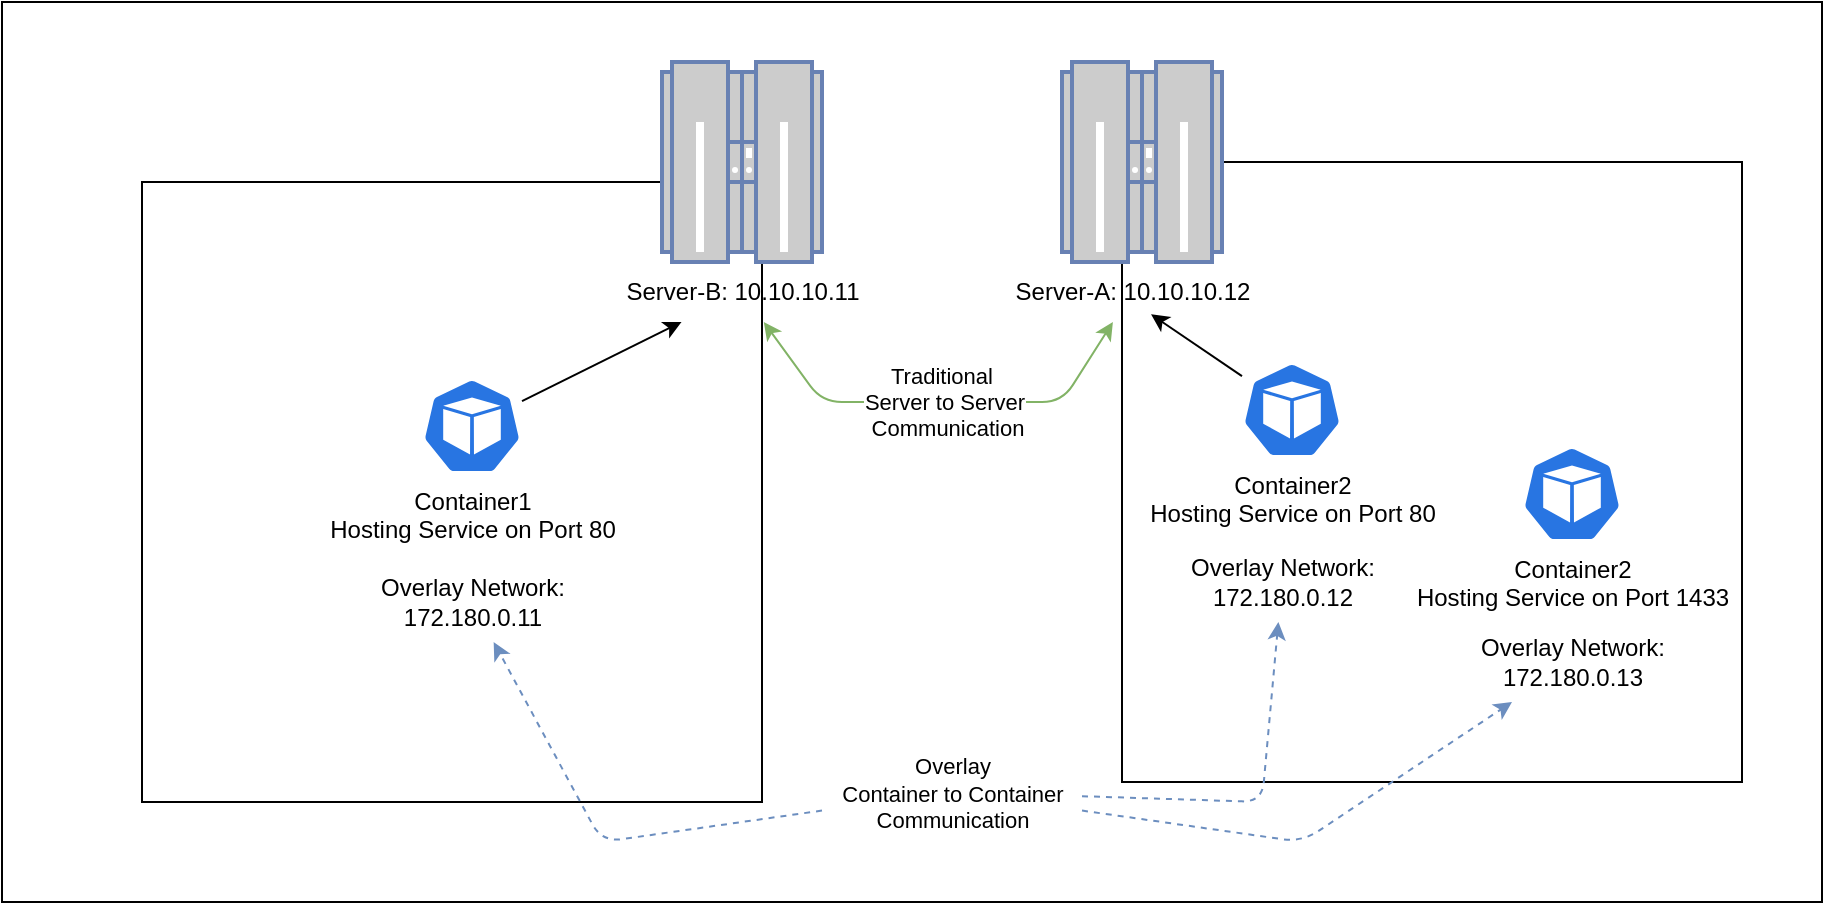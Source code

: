 <mxfile>
    <diagram id="ya9FcaW5qKWUzyB3rOu5" name="Page-1">
        <mxGraphModel dx="1031" dy="593" grid="1" gridSize="10" guides="1" tooltips="1" connect="1" arrows="1" fold="1" page="1" pageScale="1" pageWidth="850" pageHeight="1100" math="0" shadow="0">
            <root>
                <mxCell id="0"/>
                <mxCell id="1" parent="0"/>
                <mxCell id="16" value="" style="rounded=0;whiteSpace=wrap;html=1;" parent="1" vertex="1">
                    <mxGeometry x="80" y="190" width="910" height="450" as="geometry"/>
                </mxCell>
                <mxCell id="2" value="" style="whiteSpace=wrap;html=1;aspect=fixed;" parent="1" vertex="1">
                    <mxGeometry x="150" y="280" width="310" height="310" as="geometry"/>
                </mxCell>
                <mxCell id="3" value="" style="fontColor=#0066CC;verticalAlign=top;verticalLabelPosition=bottom;labelPosition=center;align=center;html=1;outlineConnect=0;fillColor=#CCCCCC;strokeColor=#6881B3;gradientColor=none;gradientDirection=north;strokeWidth=2;shape=mxgraph.networks.mainframe;" parent="1" vertex="1">
                    <mxGeometry x="410" y="220" width="80" height="100" as="geometry"/>
                </mxCell>
                <mxCell id="29" style="edgeStyle=none;html=1;" parent="1" source="5" target="7" edge="1">
                    <mxGeometry relative="1" as="geometry"/>
                </mxCell>
                <mxCell id="5" value="Container1&lt;div&gt;Hosting Service on Port 80&lt;/div&gt;" style="aspect=fixed;sketch=0;html=1;dashed=0;whitespace=wrap;verticalLabelPosition=bottom;verticalAlign=top;fillColor=#2875E2;strokeColor=#ffffff;points=[[0.005,0.63,0],[0.1,0.2,0],[0.9,0.2,0],[0.5,0,0],[0.995,0.63,0],[0.72,0.99,0],[0.5,1,0],[0.28,0.99,0]];shape=mxgraph.kubernetes.icon2;prIcon=pod" parent="1" vertex="1">
                    <mxGeometry x="290" y="378" width="50" height="48" as="geometry"/>
                </mxCell>
                <mxCell id="32" style="edgeStyle=none;html=1;startArrow=classic;startFill=1;fillColor=#d5e8d4;strokeColor=#82b366;" parent="1" source="7" target="22" edge="1">
                    <mxGeometry relative="1" as="geometry">
                        <Array as="points">
                            <mxPoint x="490" y="390"/>
                            <mxPoint x="610" y="390"/>
                        </Array>
                    </mxGeometry>
                </mxCell>
                <mxCell id="33" value="Traditional&amp;nbsp;&lt;div&gt;Server to Server&lt;/div&gt;&lt;div&gt;&amp;nbsp;Communication&lt;/div&gt;" style="edgeLabel;html=1;align=center;verticalAlign=middle;resizable=0;points=[];" vertex="1" connectable="0" parent="32">
                    <mxGeometry x="0.216" y="-1" relative="1" as="geometry">
                        <mxPoint x="-22" y="-1" as="offset"/>
                    </mxGeometry>
                </mxCell>
                <mxCell id="7" value="Server-B: 10.10.10.11" style="text;html=1;align=center;verticalAlign=middle;resizable=0;points=[];autosize=1;strokeColor=none;fillColor=none;" parent="1" vertex="1">
                    <mxGeometry x="380" y="320" width="140" height="30" as="geometry"/>
                </mxCell>
                <mxCell id="18" value="" style="whiteSpace=wrap;html=1;aspect=fixed;" parent="1" vertex="1">
                    <mxGeometry x="640" y="270" width="310" height="310" as="geometry"/>
                </mxCell>
                <mxCell id="19" value="" style="fontColor=#0066CC;verticalAlign=top;verticalLabelPosition=bottom;labelPosition=center;align=center;html=1;outlineConnect=0;fillColor=#CCCCCC;strokeColor=#6881B3;gradientColor=none;gradientDirection=north;strokeWidth=2;shape=mxgraph.networks.mainframe;" parent="1" vertex="1">
                    <mxGeometry x="610" y="220" width="80" height="100" as="geometry"/>
                </mxCell>
                <mxCell id="20" value="Container2&lt;div&gt;Hosting Service on Port 80&lt;/div&gt;" style="aspect=fixed;sketch=0;html=1;dashed=0;whitespace=wrap;verticalLabelPosition=bottom;verticalAlign=top;fillColor=#2875E2;strokeColor=#ffffff;points=[[0.005,0.63,0],[0.1,0.2,0],[0.9,0.2,0],[0.5,0,0],[0.995,0.63,0],[0.72,0.99,0],[0.5,1,0],[0.28,0.99,0]];shape=mxgraph.kubernetes.icon2;prIcon=pod" parent="1" vertex="1">
                    <mxGeometry x="700" y="370" width="50" height="48" as="geometry"/>
                </mxCell>
                <mxCell id="22" value="Server-A: 10.10.10.12" style="text;html=1;align=center;verticalAlign=middle;resizable=0;points=[];autosize=1;strokeColor=none;fillColor=none;" parent="1" vertex="1">
                    <mxGeometry x="575" y="320" width="140" height="30" as="geometry"/>
                </mxCell>
                <mxCell id="23" value="Overlay Network:&lt;div&gt;172.180.0.11&lt;/div&gt;" style="text;html=1;align=center;verticalAlign=middle;resizable=0;points=[];autosize=1;strokeColor=none;fillColor=none;" parent="1" vertex="1">
                    <mxGeometry x="255" y="470" width="120" height="40" as="geometry"/>
                </mxCell>
                <mxCell id="24" value="Overlay Network:&lt;div&gt;172.180.0.12&lt;/div&gt;" style="text;html=1;align=center;verticalAlign=middle;resizable=0;points=[];autosize=1;strokeColor=none;fillColor=none;" parent="1" vertex="1">
                    <mxGeometry x="660" y="460" width="120" height="40" as="geometry"/>
                </mxCell>
                <mxCell id="30" style="edgeStyle=none;html=1;entryX=0.568;entryY=0.872;entryDx=0;entryDy=0;entryPerimeter=0;" parent="1" source="20" target="22" edge="1">
                    <mxGeometry relative="1" as="geometry"/>
                </mxCell>
                <mxCell id="35" value="Container2&lt;div&gt;Hosting Service on Port 1433&lt;/div&gt;" style="aspect=fixed;sketch=0;html=1;dashed=0;whitespace=wrap;verticalLabelPosition=bottom;verticalAlign=top;fillColor=#2875E2;strokeColor=#ffffff;points=[[0.005,0.63,0],[0.1,0.2,0],[0.9,0.2,0],[0.5,0,0],[0.995,0.63,0],[0.72,0.99,0],[0.5,1,0],[0.28,0.99,0]];shape=mxgraph.kubernetes.icon2;prIcon=pod" vertex="1" parent="1">
                    <mxGeometry x="840" y="412" width="50" height="48" as="geometry"/>
                </mxCell>
                <mxCell id="36" value="Overlay Network:&lt;div&gt;172.180.0.13&lt;/div&gt;" style="text;html=1;align=center;verticalAlign=middle;resizable=0;points=[];autosize=1;strokeColor=none;fillColor=none;" vertex="1" parent="1">
                    <mxGeometry x="805" y="500" width="120" height="40" as="geometry"/>
                </mxCell>
                <mxCell id="39" style="edgeStyle=none;html=1;dashed=1;fillColor=#dae8fc;strokeColor=#6c8ebf;" edge="1" parent="1" source="38" target="23">
                    <mxGeometry relative="1" as="geometry">
                        <Array as="points">
                            <mxPoint x="380" y="610"/>
                        </Array>
                    </mxGeometry>
                </mxCell>
                <mxCell id="40" style="edgeStyle=none;html=1;dashed=1;fillColor=#dae8fc;strokeColor=#6c8ebf;" edge="1" parent="1" source="38" target="24">
                    <mxGeometry relative="1" as="geometry">
                        <Array as="points">
                            <mxPoint x="710" y="590"/>
                        </Array>
                    </mxGeometry>
                </mxCell>
                <mxCell id="41" style="edgeStyle=none;html=1;dashed=1;fillColor=#dae8fc;strokeColor=#6c8ebf;" edge="1" parent="1" source="38" target="36">
                    <mxGeometry relative="1" as="geometry">
                        <Array as="points">
                            <mxPoint x="730" y="610"/>
                        </Array>
                    </mxGeometry>
                </mxCell>
                <mxCell id="38" value="&lt;span style=&quot;color: rgb(0, 0, 0); font-size: 11px; background-color: rgb(255, 255, 255);&quot;&gt;Overlay&lt;/span&gt;&lt;div style=&quot;font-size: 11px;&quot;&gt;Container to Container&lt;/div&gt;&lt;div style=&quot;font-size: 11px;&quot;&gt;Communication&lt;/div&gt;" style="text;html=1;align=center;verticalAlign=middle;resizable=0;points=[];autosize=1;strokeColor=none;fillColor=none;" vertex="1" parent="1">
                    <mxGeometry x="490" y="560" width="130" height="50" as="geometry"/>
                </mxCell>
            </root>
        </mxGraphModel>
    </diagram>
</mxfile>